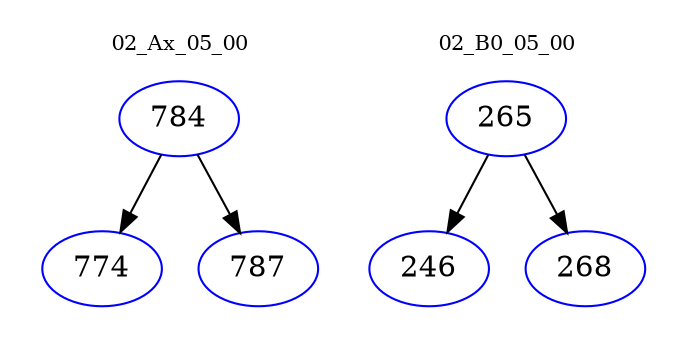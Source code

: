 digraph{
subgraph cluster_0 {
color = white
label = "02_Ax_05_00";
fontsize=10;
T0_784 [label="784", color="blue"]
T0_784 -> T0_774 [color="black"]
T0_774 [label="774", color="blue"]
T0_784 -> T0_787 [color="black"]
T0_787 [label="787", color="blue"]
}
subgraph cluster_1 {
color = white
label = "02_B0_05_00";
fontsize=10;
T1_265 [label="265", color="blue"]
T1_265 -> T1_246 [color="black"]
T1_246 [label="246", color="blue"]
T1_265 -> T1_268 [color="black"]
T1_268 [label="268", color="blue"]
}
}
